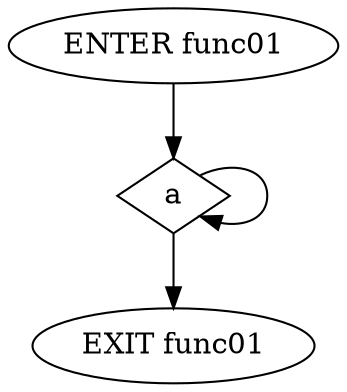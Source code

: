 digraph G {
  0 [ label="ENTER func01" ];
  1 [ label="EXIT func01" ];
  2 [ shape="diamond" label="a" ];
  0 -> 2;
  2 -> 2;
  2 -> 1;
}
